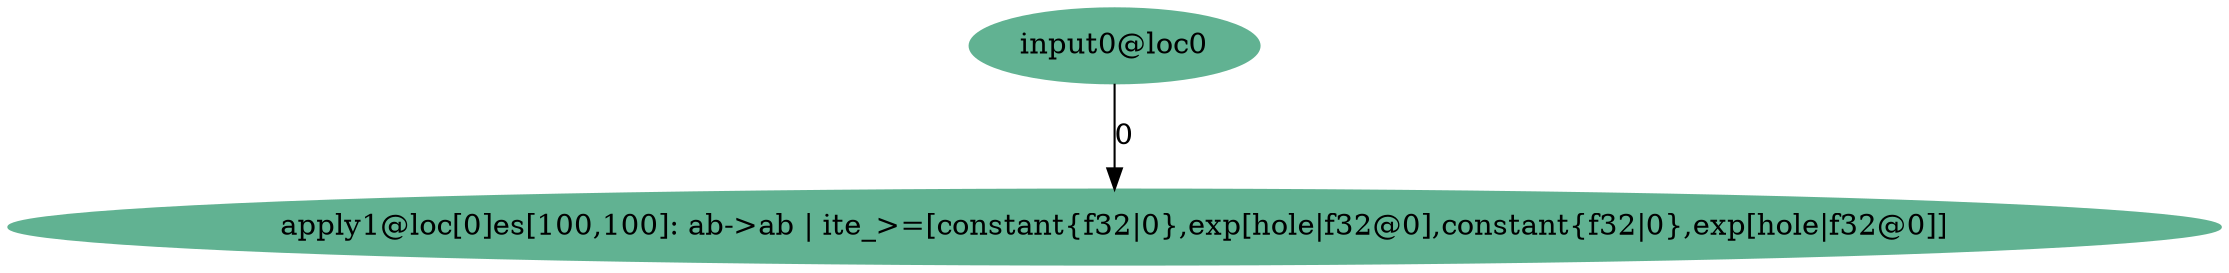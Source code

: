 digraph {
  n0 [style=filled,label="input0@loc0",color="#61B292"]
  n1 [style=filled,label="apply1@loc[0]es[100,100]: ab->ab | ite_>=[constant{f32|0},exp[hole|f32@0],constant{f32|0},exp[hole|f32@0]]",color="#61B292"]
  n0 -> n1[label="0"]
}
